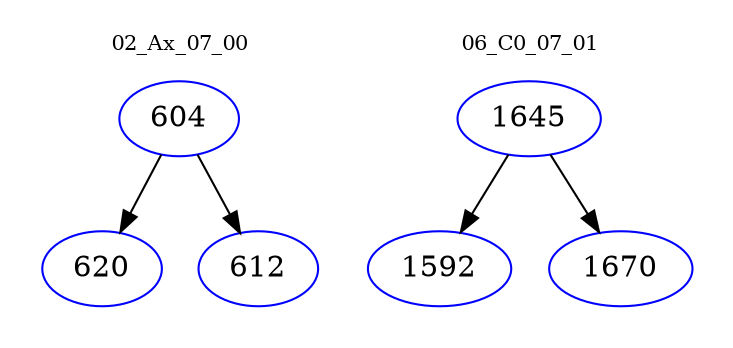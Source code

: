 digraph{
subgraph cluster_0 {
color = white
label = "02_Ax_07_00";
fontsize=10;
T0_604 [label="604", color="blue"]
T0_604 -> T0_620 [color="black"]
T0_620 [label="620", color="blue"]
T0_604 -> T0_612 [color="black"]
T0_612 [label="612", color="blue"]
}
subgraph cluster_1 {
color = white
label = "06_C0_07_01";
fontsize=10;
T1_1645 [label="1645", color="blue"]
T1_1645 -> T1_1592 [color="black"]
T1_1592 [label="1592", color="blue"]
T1_1645 -> T1_1670 [color="black"]
T1_1670 [label="1670", color="blue"]
}
}
